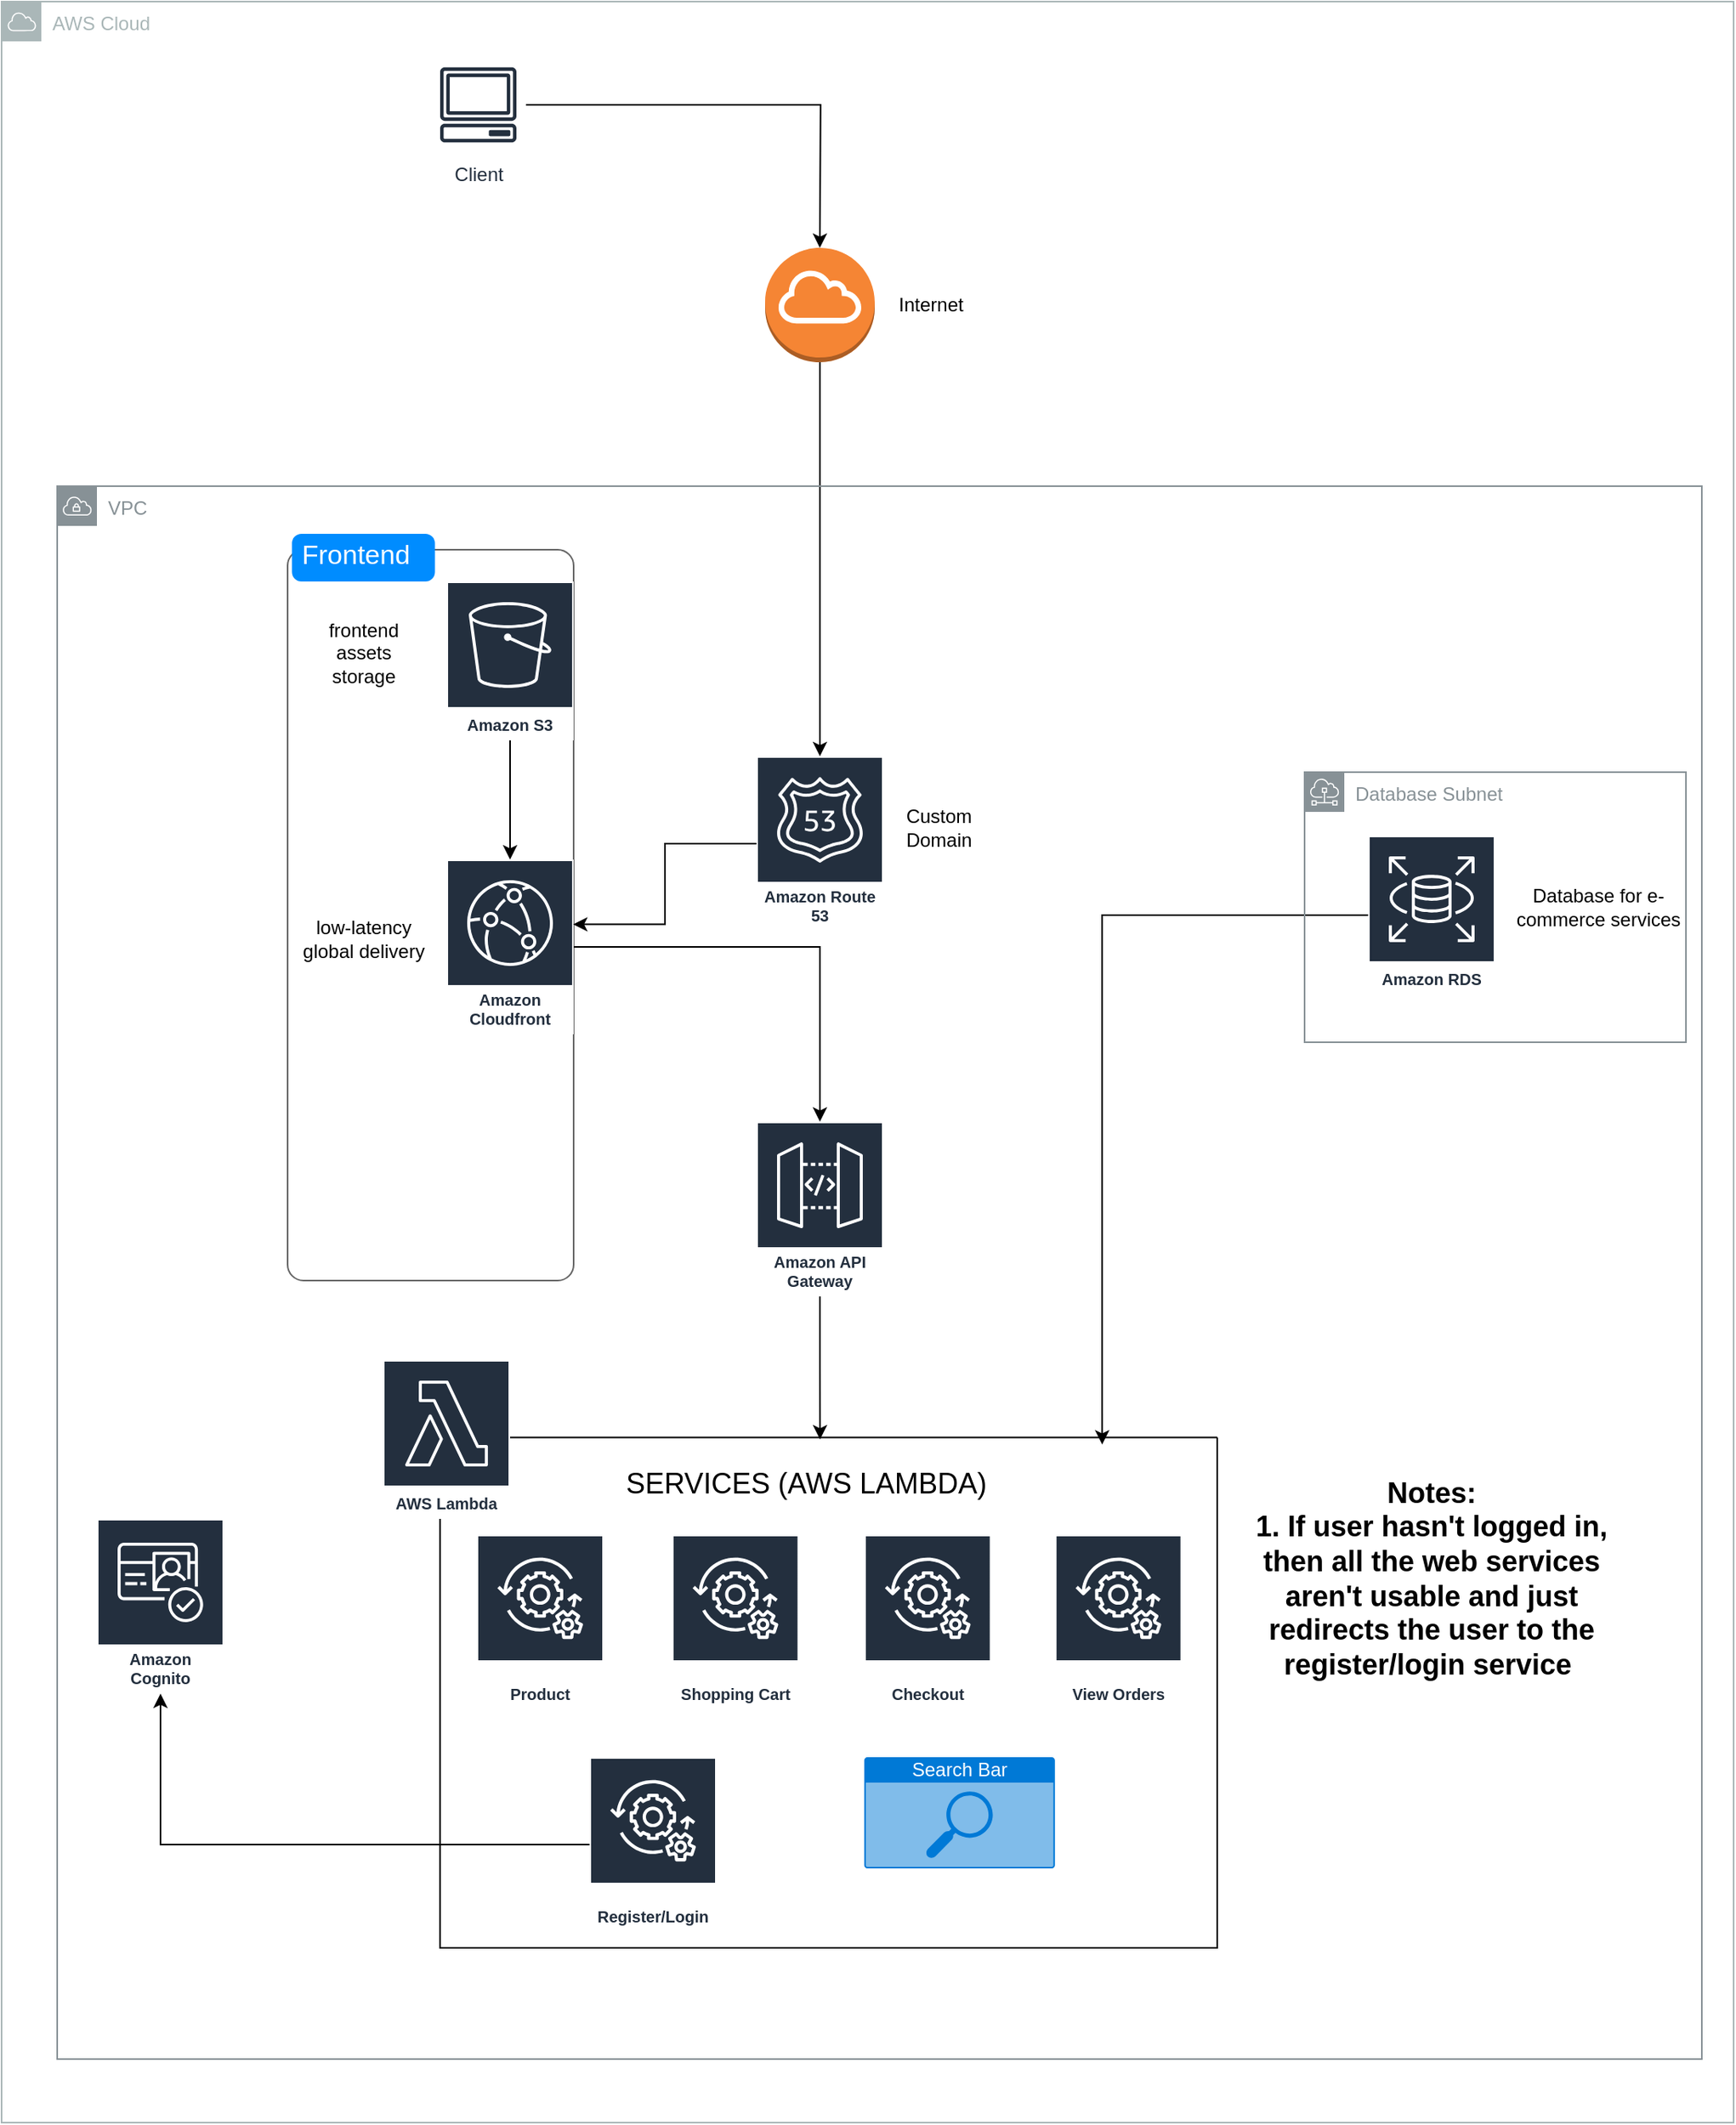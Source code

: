 <mxfile version="25.0.3">
  <diagram id="RdTwtpOwZUTMmCj7wiuQ" name="Page-1">
    <mxGraphModel dx="3353" dy="2815" grid="1" gridSize="10" guides="1" tooltips="1" connect="1" arrows="1" fold="1" page="1" pageScale="1" pageWidth="1400" pageHeight="850" math="0" shadow="0">
      <root>
        <mxCell id="0" />
        <mxCell id="1" parent="0" />
        <mxCell id="UOL-CnZku29FbEA8mcMN-90" value="" style="group" vertex="1" connectable="0" parent="1">
          <mxGeometry x="-1020" y="-560" width="180" height="480" as="geometry" />
        </mxCell>
        <mxCell id="UOL-CnZku29FbEA8mcMN-86" value="" style="shape=mxgraph.mockup.containers.marginRect;rectMarginTop=10;strokeColor=#666666;strokeWidth=1;dashed=0;rounded=1;arcSize=5;recursiveResize=0;html=1;whiteSpace=wrap;container=0;" vertex="1" parent="UOL-CnZku29FbEA8mcMN-90">
          <mxGeometry width="180" height="470" as="geometry" />
        </mxCell>
        <mxCell id="UOL-CnZku29FbEA8mcMN-87" value="Frontend" style="shape=rect;strokeColor=none;fillColor=#008cff;strokeWidth=1;dashed=0;rounded=1;arcSize=20;fontColor=#ffffff;fontSize=17;spacing=2;spacingTop=-2;align=left;autosize=1;spacingLeft=4;resizeWidth=0;resizeHeight=0;perimeter=none;html=1;whiteSpace=wrap;" vertex="1" parent="UOL-CnZku29FbEA8mcMN-90">
          <mxGeometry x="2.727" width="90" height="30" as="geometry" />
        </mxCell>
        <mxCell id="UOL-CnZku29FbEA8mcMN-47" value="Amazon Cloudfront" style="sketch=0;outlineConnect=0;fontColor=#232F3E;gradientColor=none;strokeColor=#ffffff;fillColor=#232F3E;dashed=0;verticalLabelPosition=middle;verticalAlign=bottom;align=center;html=1;whiteSpace=wrap;fontSize=10;fontStyle=1;spacing=3;shape=mxgraph.aws4.productIcon;prIcon=mxgraph.aws4.cloudfront;" vertex="1" parent="UOL-CnZku29FbEA8mcMN-90">
          <mxGeometry x="100" y="205" width="80" height="110" as="geometry" />
        </mxCell>
        <mxCell id="UOL-CnZku29FbEA8mcMN-46" value="Amazon S3" style="sketch=0;outlineConnect=0;fontColor=#232F3E;gradientColor=none;strokeColor=#ffffff;fillColor=#232F3E;dashed=0;verticalLabelPosition=middle;verticalAlign=bottom;align=center;html=1;whiteSpace=wrap;fontSize=10;fontStyle=1;spacing=3;shape=mxgraph.aws4.productIcon;prIcon=mxgraph.aws4.s3;" vertex="1" parent="UOL-CnZku29FbEA8mcMN-90">
          <mxGeometry x="100" y="30" width="80" height="100" as="geometry" />
        </mxCell>
        <mxCell id="UOL-CnZku29FbEA8mcMN-56" style="edgeStyle=orthogonalEdgeStyle;rounded=0;orthogonalLoop=1;jettySize=auto;html=1;" edge="1" parent="UOL-CnZku29FbEA8mcMN-90" source="UOL-CnZku29FbEA8mcMN-46" target="UOL-CnZku29FbEA8mcMN-47">
          <mxGeometry relative="1" as="geometry" />
        </mxCell>
        <mxCell id="UOL-CnZku29FbEA8mcMN-93" value="low-latency global delivery" style="text;strokeColor=none;align=center;fillColor=none;html=1;verticalAlign=middle;whiteSpace=wrap;rounded=0;" vertex="1" parent="UOL-CnZku29FbEA8mcMN-90">
          <mxGeometry x="7.73" y="240" width="80" height="30" as="geometry" />
        </mxCell>
        <mxCell id="UOL-CnZku29FbEA8mcMN-94" value="frontend assets storage" style="text;strokeColor=none;align=center;fillColor=none;html=1;verticalAlign=middle;whiteSpace=wrap;rounded=0;" vertex="1" parent="UOL-CnZku29FbEA8mcMN-90">
          <mxGeometry x="17.73" y="60" width="60" height="30" as="geometry" />
        </mxCell>
        <mxCell id="UOL-CnZku29FbEA8mcMN-34" value="&lt;font style=&quot;font-size: 18px;&quot;&gt;&lt;b&gt;Notes:&lt;/b&gt;&lt;/font&gt;&lt;div&gt;&lt;font style=&quot;font-size: 18px;&quot;&gt;&lt;b&gt;1. If user hasn&#39;t logged in, then all the web services aren&#39;t usable and just redirects the user to the register/login service&amp;nbsp;&lt;/b&gt;&lt;/font&gt;&lt;/div&gt;" style="text;strokeColor=none;align=center;fillColor=none;html=1;verticalAlign=middle;whiteSpace=wrap;rounded=0;" vertex="1" parent="1">
          <mxGeometry x="-420" y="20" width="240" height="156" as="geometry" />
        </mxCell>
        <mxCell id="UOL-CnZku29FbEA8mcMN-39" value="Amazon Cognito" style="sketch=0;outlineConnect=0;fontColor=#232F3E;gradientColor=none;strokeColor=#ffffff;fillColor=#232F3E;dashed=0;verticalLabelPosition=middle;verticalAlign=bottom;align=center;html=1;whiteSpace=wrap;fontSize=10;fontStyle=1;spacing=3;shape=mxgraph.aws4.productIcon;prIcon=mxgraph.aws4.cognito;" vertex="1" parent="1">
          <mxGeometry x="-1140" y="60" width="80" height="110" as="geometry" />
        </mxCell>
        <mxCell id="UOL-CnZku29FbEA8mcMN-43" value="Amazon API Gateway" style="sketch=0;outlineConnect=0;fontColor=#232F3E;gradientColor=none;strokeColor=#ffffff;fillColor=#232F3E;dashed=0;verticalLabelPosition=middle;verticalAlign=bottom;align=center;html=1;whiteSpace=wrap;fontSize=10;fontStyle=1;spacing=3;shape=mxgraph.aws4.productIcon;prIcon=mxgraph.aws4.api_gateway;" vertex="1" parent="1">
          <mxGeometry x="-725" y="-190" width="80" height="110" as="geometry" />
        </mxCell>
        <mxCell id="UOL-CnZku29FbEA8mcMN-45" value="Amazon Route 53" style="sketch=0;outlineConnect=0;fontColor=#232F3E;gradientColor=none;strokeColor=#ffffff;fillColor=#232F3E;dashed=0;verticalLabelPosition=middle;verticalAlign=bottom;align=center;html=1;whiteSpace=wrap;fontSize=10;fontStyle=1;spacing=3;shape=mxgraph.aws4.productIcon;prIcon=mxgraph.aws4.route_53;" vertex="1" parent="1">
          <mxGeometry x="-725" y="-420" width="80" height="110" as="geometry" />
        </mxCell>
        <mxCell id="UOL-CnZku29FbEA8mcMN-72" value="" style="edgeStyle=orthogonalEdgeStyle;rounded=0;orthogonalLoop=1;jettySize=auto;html=1;" edge="1" parent="1" source="UOL-CnZku29FbEA8mcMN-47" target="UOL-CnZku29FbEA8mcMN-43">
          <mxGeometry relative="1" as="geometry" />
        </mxCell>
        <mxCell id="UOL-CnZku29FbEA8mcMN-53" style="edgeStyle=orthogonalEdgeStyle;rounded=0;orthogonalLoop=1;jettySize=auto;html=1;movable=1;resizable=1;rotatable=1;deletable=1;editable=1;locked=0;connectable=1;" edge="1" parent="1" source="UOL-CnZku29FbEA8mcMN-49">
          <mxGeometry relative="1" as="geometry">
            <mxPoint x="-685.053" y="-740" as="targetPoint" />
          </mxGeometry>
        </mxCell>
        <mxCell id="UOL-CnZku29FbEA8mcMN-49" value="Client" style="sketch=0;outlineConnect=0;fontColor=#232F3E;gradientColor=none;strokeColor=#232F3E;fillColor=#ffffff;dashed=0;verticalLabelPosition=bottom;verticalAlign=top;align=center;html=1;fontSize=12;fontStyle=0;aspect=fixed;shape=mxgraph.aws4.resourceIcon;resIcon=mxgraph.aws4.client;movable=1;resizable=1;rotatable=1;deletable=1;editable=1;locked=0;connectable=1;" vertex="1" parent="1">
          <mxGeometry x="-930" y="-860" width="60" height="60" as="geometry" />
        </mxCell>
        <mxCell id="UOL-CnZku29FbEA8mcMN-108" style="edgeStyle=orthogonalEdgeStyle;rounded=0;orthogonalLoop=1;jettySize=auto;html=1;" edge="1" parent="1" source="UOL-CnZku29FbEA8mcMN-70" target="UOL-CnZku29FbEA8mcMN-45">
          <mxGeometry relative="1" as="geometry" />
        </mxCell>
        <mxCell id="UOL-CnZku29FbEA8mcMN-70" value="" style="outlineConnect=0;dashed=0;verticalLabelPosition=bottom;verticalAlign=top;align=center;html=1;shape=mxgraph.aws3.internet_gateway;fillColor=#F58534;gradientColor=none;movable=1;resizable=1;rotatable=1;deletable=1;editable=1;locked=0;connectable=1;" vertex="1" parent="1">
          <mxGeometry x="-719.5" y="-740" width="69" height="72" as="geometry" />
        </mxCell>
        <mxCell id="UOL-CnZku29FbEA8mcMN-73" value="" style="group" vertex="1" connectable="0" parent="1">
          <mxGeometry x="-965" y="-50" width="530" height="380" as="geometry" />
        </mxCell>
        <mxCell id="UOL-CnZku29FbEA8mcMN-22" value="" style="swimlane;startSize=0;container=0;movable=1;resizable=1;rotatable=1;deletable=1;editable=1;locked=0;connectable=1;" vertex="1" parent="UOL-CnZku29FbEA8mcMN-73">
          <mxGeometry x="40.91" y="58.7" width="489.09" height="321.3" as="geometry" />
        </mxCell>
        <mxCell id="UOL-CnZku29FbEA8mcMN-28" value="Product" style="sketch=0;outlineConnect=0;fontColor=#232F3E;gradientColor=none;strokeColor=#ffffff;fillColor=#232F3E;dashed=0;verticalLabelPosition=middle;verticalAlign=bottom;align=center;html=1;whiteSpace=wrap;fontSize=10;fontStyle=1;spacing=3;shape=mxgraph.aws4.productIcon;prIcon=mxgraph.aws4.managed_services;movable=1;resizable=1;rotatable=1;deletable=1;editable=1;locked=0;connectable=1;" vertex="1" parent="UOL-CnZku29FbEA8mcMN-22">
          <mxGeometry x="23.091" y="61.304" width="80" height="110" as="geometry" />
        </mxCell>
        <mxCell id="UOL-CnZku29FbEA8mcMN-29" value="Shopping Cart" style="sketch=0;outlineConnect=0;fontColor=#232F3E;gradientColor=none;strokeColor=#ffffff;fillColor=#232F3E;dashed=0;verticalLabelPosition=middle;verticalAlign=bottom;align=center;html=1;whiteSpace=wrap;fontSize=10;fontStyle=1;spacing=3;shape=mxgraph.aws4.productIcon;prIcon=mxgraph.aws4.managed_services;movable=1;resizable=1;rotatable=1;deletable=1;editable=1;locked=0;connectable=1;" vertex="1" parent="UOL-CnZku29FbEA8mcMN-22">
          <mxGeometry x="145.971" y="61.304" width="80" height="110" as="geometry" />
        </mxCell>
        <mxCell id="UOL-CnZku29FbEA8mcMN-30" value="Checkout" style="sketch=0;outlineConnect=0;fontColor=#232F3E;gradientColor=none;strokeColor=#ffffff;fillColor=#232F3E;dashed=0;verticalLabelPosition=middle;verticalAlign=bottom;align=center;html=1;whiteSpace=wrap;fontSize=10;fontStyle=1;spacing=3;shape=mxgraph.aws4.productIcon;prIcon=mxgraph.aws4.managed_services;movable=1;resizable=1;rotatable=1;deletable=1;editable=1;locked=0;connectable=1;" vertex="1" parent="UOL-CnZku29FbEA8mcMN-22">
          <mxGeometry x="266.971" y="61.304" width="80" height="110" as="geometry" />
        </mxCell>
        <mxCell id="UOL-CnZku29FbEA8mcMN-31" value="View Orders" style="sketch=0;outlineConnect=0;fontColor=#232F3E;gradientColor=none;strokeColor=#ffffff;fillColor=#232F3E;dashed=0;verticalLabelPosition=middle;verticalAlign=bottom;align=center;html=1;whiteSpace=wrap;fontSize=10;fontStyle=1;spacing=3;shape=mxgraph.aws4.productIcon;prIcon=mxgraph.aws4.managed_services;movable=1;resizable=1;rotatable=1;deletable=1;editable=1;locked=0;connectable=1;" vertex="1" parent="UOL-CnZku29FbEA8mcMN-22">
          <mxGeometry x="386.971" y="61.304" width="80" height="110" as="geometry" />
        </mxCell>
        <mxCell id="UOL-CnZku29FbEA8mcMN-32" value="Register/Login" style="sketch=0;outlineConnect=0;fontColor=#232F3E;gradientColor=none;strokeColor=#ffffff;fillColor=#232F3E;dashed=0;verticalLabelPosition=middle;verticalAlign=bottom;align=center;html=1;whiteSpace=wrap;fontSize=10;fontStyle=1;spacing=3;shape=mxgraph.aws4.productIcon;prIcon=mxgraph.aws4.managed_services;movable=1;resizable=1;rotatable=1;deletable=1;editable=1;locked=0;connectable=1;" vertex="1" parent="UOL-CnZku29FbEA8mcMN-22">
          <mxGeometry x="94.091" y="201.304" width="80" height="110" as="geometry" />
        </mxCell>
        <mxCell id="UOL-CnZku29FbEA8mcMN-99" value="Search Bar" style="html=1;whiteSpace=wrap;strokeColor=none;fillColor=#0079D6;labelPosition=center;verticalLabelPosition=middle;verticalAlign=top;align=center;fontSize=12;outlineConnect=0;spacingTop=-6;fontColor=#FFFFFF;sketch=0;shape=mxgraph.sitemap.search;" vertex="1" parent="UOL-CnZku29FbEA8mcMN-22">
          <mxGeometry x="266.97" y="201.3" width="120" height="70" as="geometry" />
        </mxCell>
        <mxCell id="UOL-CnZku29FbEA8mcMN-23" value="&lt;font style=&quot;font-size: 18px;&quot;&gt;SERVICES (AWS LAMBDA)&lt;/font&gt;" style="text;strokeColor=none;align=center;fillColor=none;html=1;verticalAlign=middle;whiteSpace=wrap;rounded=0;container=0;movable=1;resizable=1;rotatable=1;deletable=1;editable=1;locked=0;connectable=1;" vertex="1" parent="UOL-CnZku29FbEA8mcMN-73">
          <mxGeometry x="132.95" y="58.7" width="277.05" height="58.7" as="geometry" />
        </mxCell>
        <mxCell id="UOL-CnZku29FbEA8mcMN-82" value="AWS Lambda" style="sketch=0;outlineConnect=0;fontColor=#232F3E;gradientColor=none;strokeColor=#ffffff;fillColor=#232F3E;dashed=0;verticalLabelPosition=middle;verticalAlign=bottom;align=center;html=1;whiteSpace=wrap;fontSize=10;fontStyle=1;spacing=3;shape=mxgraph.aws4.productIcon;prIcon=mxgraph.aws4.lambda;" vertex="1" parent="UOL-CnZku29FbEA8mcMN-73">
          <mxGeometry x="5" y="10" width="80" height="100" as="geometry" />
        </mxCell>
        <mxCell id="UOL-CnZku29FbEA8mcMN-81" style="edgeStyle=orthogonalEdgeStyle;rounded=0;orthogonalLoop=1;jettySize=auto;html=1;entryX=0.531;entryY=0.022;entryDx=0;entryDy=0;entryPerimeter=0;" edge="1" parent="1" source="UOL-CnZku29FbEA8mcMN-43" target="UOL-CnZku29FbEA8mcMN-23">
          <mxGeometry relative="1" as="geometry" />
        </mxCell>
        <mxCell id="UOL-CnZku29FbEA8mcMN-83" style="edgeStyle=orthogonalEdgeStyle;rounded=0;orthogonalLoop=1;jettySize=auto;html=1;" edge="1" parent="1" source="UOL-CnZku29FbEA8mcMN-32" target="UOL-CnZku29FbEA8mcMN-39">
          <mxGeometry relative="1" as="geometry" />
        </mxCell>
        <mxCell id="UOL-CnZku29FbEA8mcMN-89" style="edgeStyle=orthogonalEdgeStyle;rounded=0;orthogonalLoop=1;jettySize=auto;html=1;entryX=0.998;entryY=0.523;entryDx=0;entryDy=0;entryPerimeter=0;" edge="1" parent="1" source="UOL-CnZku29FbEA8mcMN-45" target="UOL-CnZku29FbEA8mcMN-86">
          <mxGeometry relative="1" as="geometry" />
        </mxCell>
        <mxCell id="UOL-CnZku29FbEA8mcMN-91" value="Internet" style="text;strokeColor=none;align=center;fillColor=none;html=1;verticalAlign=middle;whiteSpace=wrap;rounded=0;movable=1;resizable=1;rotatable=1;deletable=1;editable=1;locked=0;connectable=1;" vertex="1" parent="1">
          <mxGeometry x="-645" y="-719" width="60" height="30" as="geometry" />
        </mxCell>
        <mxCell id="UOL-CnZku29FbEA8mcMN-92" value="Custom Domain" style="text;strokeColor=none;align=center;fillColor=none;html=1;verticalAlign=middle;whiteSpace=wrap;rounded=0;" vertex="1" parent="1">
          <mxGeometry x="-640" y="-390" width="60" height="30" as="geometry" />
        </mxCell>
        <mxCell id="UOL-CnZku29FbEA8mcMN-103" value="Amazon RDS" style="sketch=0;outlineConnect=0;fontColor=#232F3E;gradientColor=none;strokeColor=#ffffff;fillColor=#232F3E;dashed=0;verticalLabelPosition=middle;verticalAlign=bottom;align=center;html=1;whiteSpace=wrap;fontSize=10;fontStyle=1;spacing=3;shape=mxgraph.aws4.productIcon;prIcon=mxgraph.aws4.rds;" vertex="1" parent="1">
          <mxGeometry x="-340" y="-370" width="80" height="100" as="geometry" />
        </mxCell>
        <mxCell id="UOL-CnZku29FbEA8mcMN-104" style="edgeStyle=orthogonalEdgeStyle;rounded=0;orthogonalLoop=1;jettySize=auto;html=1;entryX=0.852;entryY=0.014;entryDx=0;entryDy=0;entryPerimeter=0;" edge="1" parent="1" source="UOL-CnZku29FbEA8mcMN-103" target="UOL-CnZku29FbEA8mcMN-22">
          <mxGeometry relative="1" as="geometry" />
        </mxCell>
        <mxCell id="UOL-CnZku29FbEA8mcMN-105" value="Database for e- commerce services" style="text;strokeColor=none;align=center;fillColor=none;html=1;verticalAlign=middle;whiteSpace=wrap;rounded=0;" vertex="1" parent="1">
          <mxGeometry x="-260" y="-340" width="130" height="30" as="geometry" />
        </mxCell>
        <mxCell id="UOL-CnZku29FbEA8mcMN-109" value="VPC" style="sketch=0;outlineConnect=0;gradientColor=none;html=1;whiteSpace=wrap;fontSize=12;fontStyle=0;shape=mxgraph.aws4.group;grIcon=mxgraph.aws4.group_vpc;strokeColor=#879196;fillColor=none;verticalAlign=top;align=left;spacingLeft=30;fontColor=#879196;dashed=0;" vertex="1" parent="1">
          <mxGeometry x="-1165" y="-590" width="1035" height="990" as="geometry" />
        </mxCell>
        <mxCell id="UOL-CnZku29FbEA8mcMN-110" value="Database Subnet" style="sketch=0;outlineConnect=0;gradientColor=none;html=1;whiteSpace=wrap;fontSize=12;fontStyle=0;shape=mxgraph.aws4.group;grIcon=mxgraph.aws4.group_subnet;strokeColor=#879196;fillColor=none;verticalAlign=top;align=left;spacingLeft=30;fontColor=#879196;dashed=0;" vertex="1" parent="1">
          <mxGeometry x="-380" y="-410" width="240" height="170" as="geometry" />
        </mxCell>
        <mxCell id="UOL-CnZku29FbEA8mcMN-111" value="AWS Cloud" style="sketch=0;outlineConnect=0;gradientColor=none;html=1;whiteSpace=wrap;fontSize=12;fontStyle=0;shape=mxgraph.aws4.group;grIcon=mxgraph.aws4.group_aws_cloud;strokeColor=#AAB7B8;fillColor=none;verticalAlign=top;align=left;spacingLeft=30;fontColor=#AAB7B8;dashed=0;" vertex="1" parent="1">
          <mxGeometry x="-1200" y="-895" width="1090" height="1335" as="geometry" />
        </mxCell>
      </root>
    </mxGraphModel>
  </diagram>
</mxfile>
